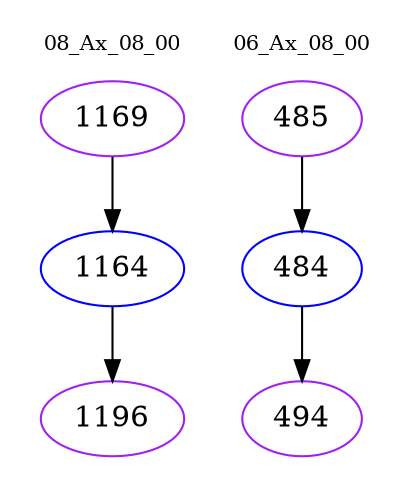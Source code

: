 digraph{
subgraph cluster_0 {
color = white
label = "08_Ax_08_00";
fontsize=10;
T0_1169 [label="1169", color="purple"]
T0_1169 -> T0_1164 [color="black"]
T0_1164 [label="1164", color="blue"]
T0_1164 -> T0_1196 [color="black"]
T0_1196 [label="1196", color="purple"]
}
subgraph cluster_1 {
color = white
label = "06_Ax_08_00";
fontsize=10;
T1_485 [label="485", color="purple"]
T1_485 -> T1_484 [color="black"]
T1_484 [label="484", color="blue"]
T1_484 -> T1_494 [color="black"]
T1_494 [label="494", color="purple"]
}
}

